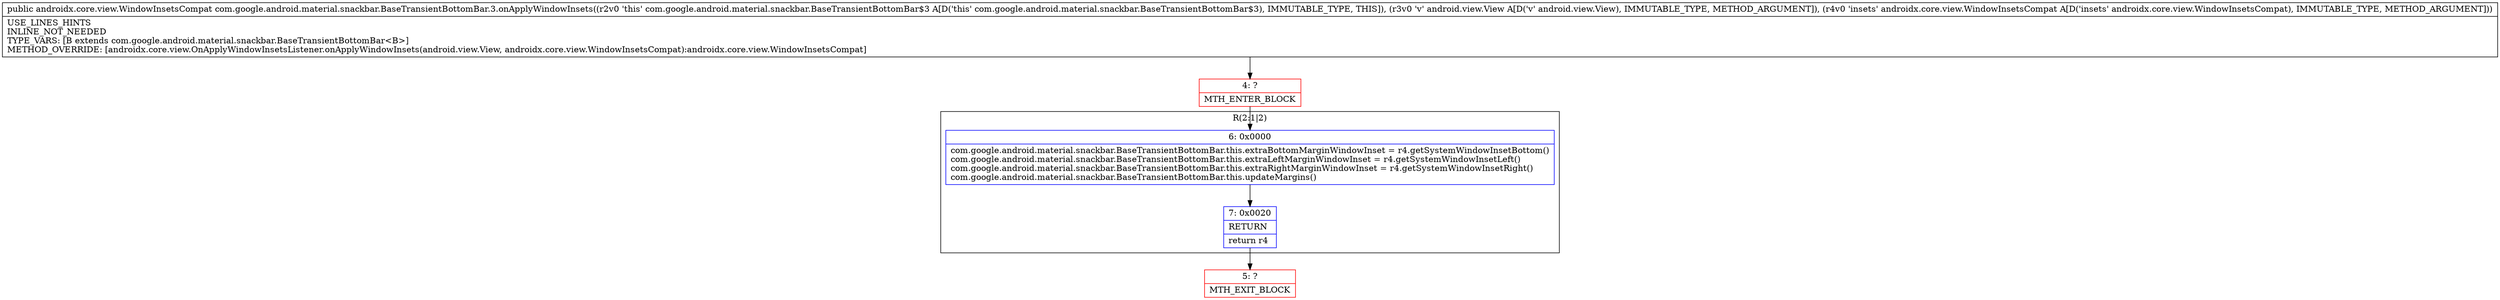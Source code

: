 digraph "CFG forcom.google.android.material.snackbar.BaseTransientBottomBar.3.onApplyWindowInsets(Landroid\/view\/View;Landroidx\/core\/view\/WindowInsetsCompat;)Landroidx\/core\/view\/WindowInsetsCompat;" {
subgraph cluster_Region_1779112008 {
label = "R(2:1|2)";
node [shape=record,color=blue];
Node_6 [shape=record,label="{6\:\ 0x0000|com.google.android.material.snackbar.BaseTransientBottomBar.this.extraBottomMarginWindowInset = r4.getSystemWindowInsetBottom()\lcom.google.android.material.snackbar.BaseTransientBottomBar.this.extraLeftMarginWindowInset = r4.getSystemWindowInsetLeft()\lcom.google.android.material.snackbar.BaseTransientBottomBar.this.extraRightMarginWindowInset = r4.getSystemWindowInsetRight()\lcom.google.android.material.snackbar.BaseTransientBottomBar.this.updateMargins()\l}"];
Node_7 [shape=record,label="{7\:\ 0x0020|RETURN\l|return r4\l}"];
}
Node_4 [shape=record,color=red,label="{4\:\ ?|MTH_ENTER_BLOCK\l}"];
Node_5 [shape=record,color=red,label="{5\:\ ?|MTH_EXIT_BLOCK\l}"];
MethodNode[shape=record,label="{public androidx.core.view.WindowInsetsCompat com.google.android.material.snackbar.BaseTransientBottomBar.3.onApplyWindowInsets((r2v0 'this' com.google.android.material.snackbar.BaseTransientBottomBar$3 A[D('this' com.google.android.material.snackbar.BaseTransientBottomBar$3), IMMUTABLE_TYPE, THIS]), (r3v0 'v' android.view.View A[D('v' android.view.View), IMMUTABLE_TYPE, METHOD_ARGUMENT]), (r4v0 'insets' androidx.core.view.WindowInsetsCompat A[D('insets' androidx.core.view.WindowInsetsCompat), IMMUTABLE_TYPE, METHOD_ARGUMENT]))  | USE_LINES_HINTS\lINLINE_NOT_NEEDED\lTYPE_VARS: [B extends com.google.android.material.snackbar.BaseTransientBottomBar\<B\>]\lMETHOD_OVERRIDE: [androidx.core.view.OnApplyWindowInsetsListener.onApplyWindowInsets(android.view.View, androidx.core.view.WindowInsetsCompat):androidx.core.view.WindowInsetsCompat]\l}"];
MethodNode -> Node_4;Node_6 -> Node_7;
Node_7 -> Node_5;
Node_4 -> Node_6;
}

